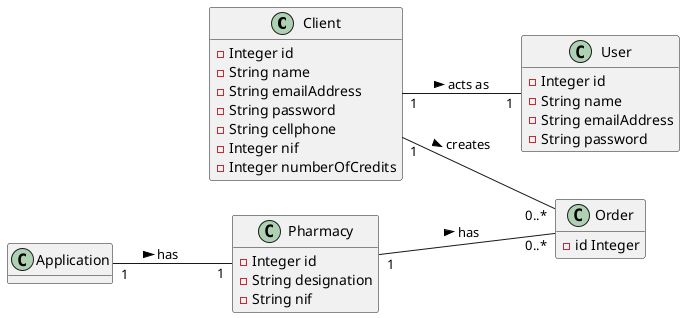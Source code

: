 @startuml
hide methods
left to right direction


class Client {
    -Integer id
    -String name
    -String emailAddress
    -String password
    -String cellphone
    -Integer nif
    -Integer numberOfCredits
}



class Application {

}


class Order {
    - id Integer
}

class Pharmacy {
    -Integer id
    -String designation
    -String nif
}
class User {
    -Integer id
    -String name
    -String emailAddress
    -String password
}
Client "1" -- "1" User: acts as >
Client "1" -- "0..*" Order: creates >
Pharmacy "1" -- "0..*" Order: has >
Application "1" -- "1" Pharmacy: has >
@enduml
